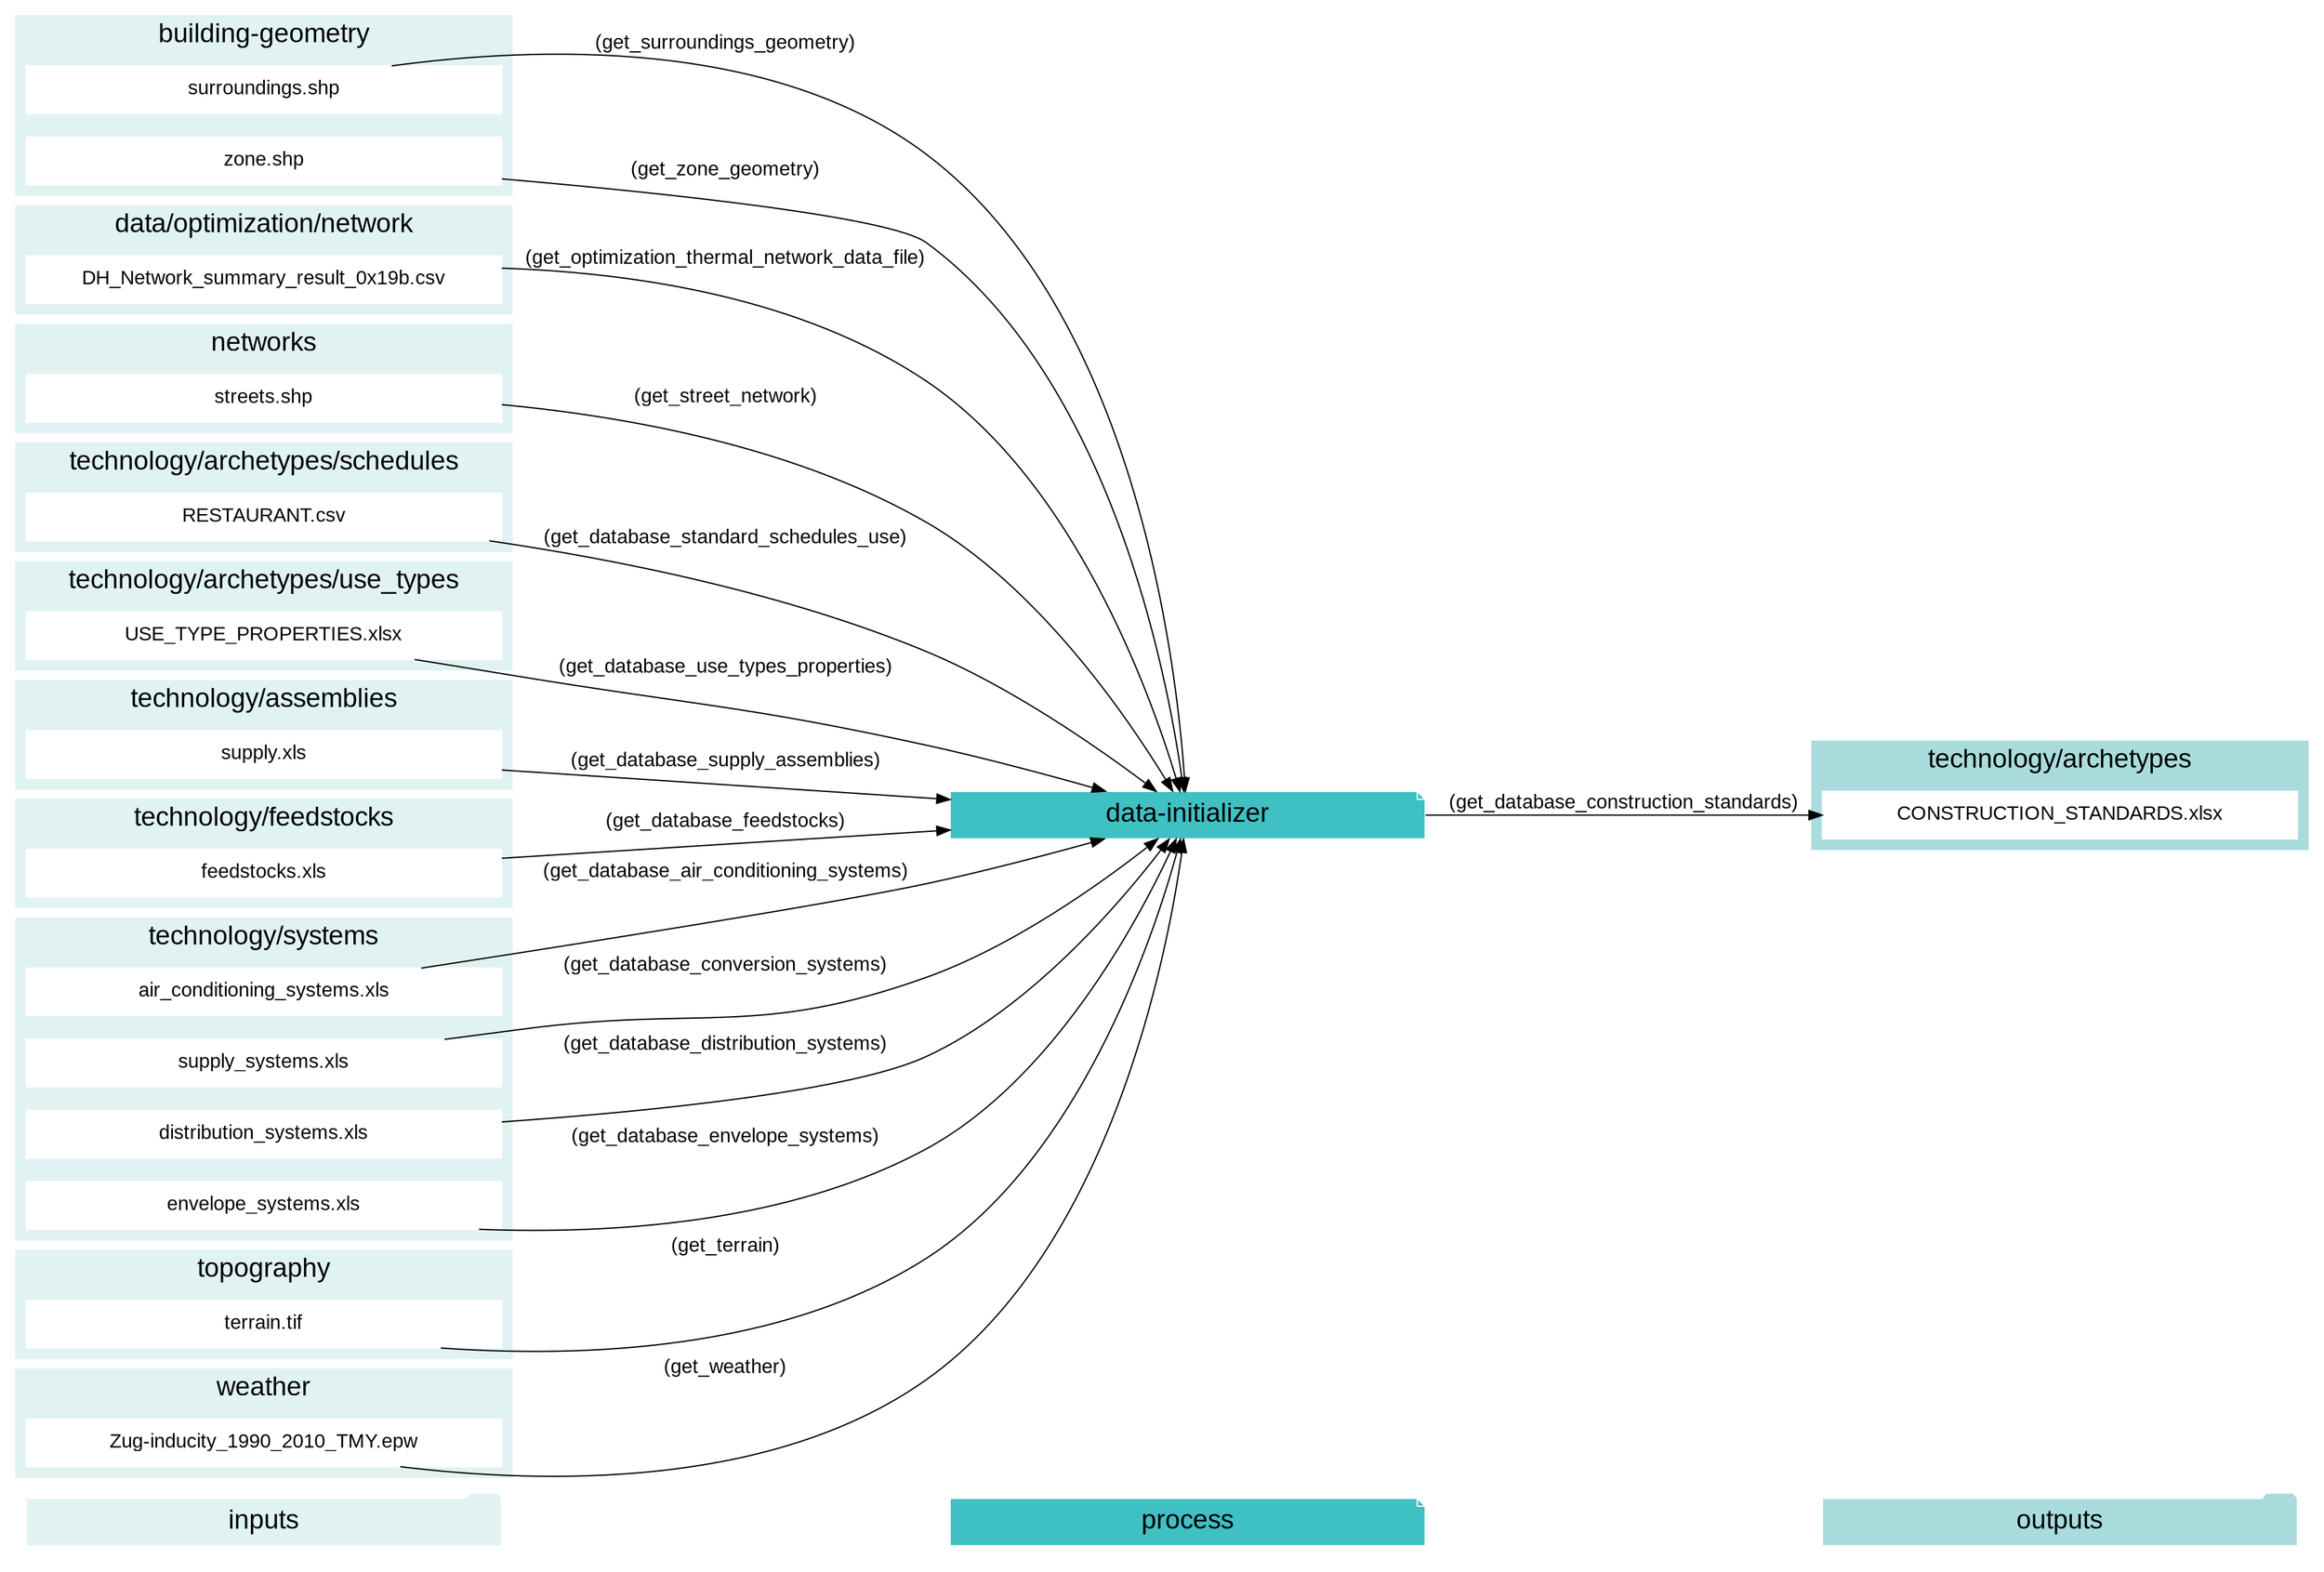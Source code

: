 digraph trace_inputlocator {
    rankdir="LR";
    graph [overlap=false, fontname=arial];
    node [shape=box, style=filled, color=white, fontsize=15, fontname=arial, fixedsize=true, width=5];
    edge [fontname=arial, fontsize = 15]
    newrank=true
    subgraph cluster_legend {
    fontsize=25
    style=invis
    "process"[style=filled, fillcolor="#3FC0C2", shape=note, fontsize=20, fontname="arial"]
    "inputs" [style=filled, shape=folder, color=white, fillcolor="#E1F2F2", fontsize=20]
    "outputs"[style=filled, shape=folder, color=white, fillcolor="#aadcdd", fontsize=20]
    "inputs"->"process"[style=invis]
    "process"->"outputs"[style=invis]
    }
    "data-initializer"[style=filled, color=white, fillcolor="#3FC0C2", shape=note, fontsize=20, fontname=arial];
    subgraph cluster_0_in {
        style = filled;
        color = "#E1F2F2";
        fontsize = 20;
        rank=same;
        label="building-geometry";
        "surroundings.shp"
        "zone.shp"
    }
    subgraph cluster_1_in {
        style = filled;
        color = "#E1F2F2";
        fontsize = 20;
        rank=same;
        label="data/optimization/network";
        "DH_Network_summary_result_0x19b.csv"
    }
    subgraph cluster_2_in {
        style = filled;
        color = "#E1F2F2";
        fontsize = 20;
        rank=same;
        label="networks";
        "streets.shp"
    }
    subgraph cluster_3_out {
        style = filled;
        color = "#aadcdd";
        fontsize = 20;
        rank=same;
        label="technology/archetypes";
        "CONSTRUCTION_STANDARDS.xlsx"
    }
    subgraph cluster_4_in {
        style = filled;
        color = "#E1F2F2";
        fontsize = 20;
        rank=same;
        label="technology/archetypes/schedules";
        "RESTAURANT.csv"
    }
    subgraph cluster_5_in {
        style = filled;
        color = "#E1F2F2";
        fontsize = 20;
        rank=same;
        label="technology/archetypes/use_types";
        "USE_TYPE_PROPERTIES.xlsx"
    }
    subgraph cluster_6_in {
        style = filled;
        color = "#E1F2F2";
        fontsize = 20;
        rank=same;
        label="technology/assemblies";
        "supply.xls"
    }
    subgraph cluster_7_in {
        style = filled;
        color = "#E1F2F2";
        fontsize = 20;
        rank=same;
        label="technology/feedstocks";
        "feedstocks.xls"
    }
    subgraph cluster_8_in {
        style = filled;
        color = "#E1F2F2";
        fontsize = 20;
        rank=same;
        label="technology/systems";
        "air_conditioning_systems.xls"
        "supply_systems.xls"
        "distribution_systems.xls"
        "envelope_systems.xls"
    }
    subgraph cluster_9_in {
        style = filled;
        color = "#E1F2F2";
        fontsize = 20;
        rank=same;
        label="topography";
        "terrain.tif"
    }
    subgraph cluster_10_in {
        style = filled;
        color = "#E1F2F2";
        fontsize = 20;
        rank=same;
        label="weather";
        "Zug-inducity_1990_2010_TMY.epw"
    }
    "air_conditioning_systems.xls" -> "data-initializer"[label="(get_database_air_conditioning_systems)"]
    "supply_systems.xls" -> "data-initializer"[label="(get_database_conversion_systems)"]
    "distribution_systems.xls" -> "data-initializer"[label="(get_database_distribution_systems)"]
    "envelope_systems.xls" -> "data-initializer"[label="(get_database_envelope_systems)"]
    "feedstocks.xls" -> "data-initializer"[label="(get_database_feedstocks)"]
    "RESTAURANT.csv" -> "data-initializer"[label="(get_database_standard_schedules_use)"]
    "supply.xls" -> "data-initializer"[label="(get_database_supply_assemblies)"]
    "USE_TYPE_PROPERTIES.xlsx" -> "data-initializer"[label="(get_database_use_types_properties)"]
    "DH_Network_summary_result_0x19b.csv" -> "data-initializer"[label="(get_optimization_thermal_network_data_file)"]
    "streets.shp" -> "data-initializer"[label="(get_street_network)"]
    "surroundings.shp" -> "data-initializer"[label="(get_surroundings_geometry)"]
    "terrain.tif" -> "data-initializer"[label="(get_terrain)"]
    "Zug-inducity_1990_2010_TMY.epw" -> "data-initializer"[label="(get_weather)"]
    "zone.shp" -> "data-initializer"[label="(get_zone_geometry)"]
    "data-initializer" -> "CONSTRUCTION_STANDARDS.xlsx"[label="(get_database_construction_standards)"]
    }
